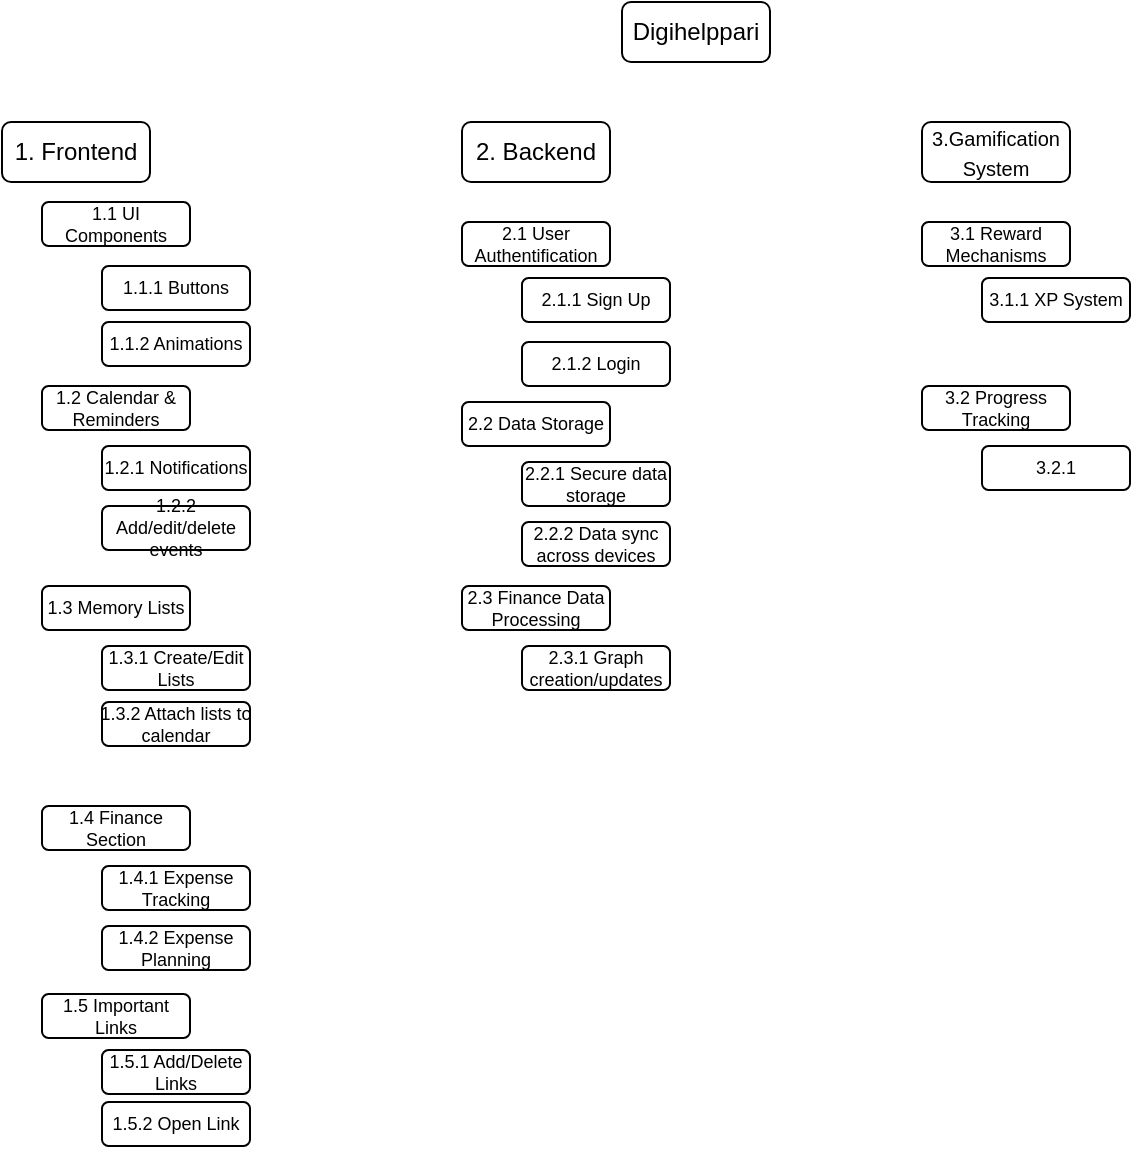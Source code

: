 <mxfile version="26.0.10">
  <diagram id="prtHgNgQTEPvFCAcTncT" name="Page-1">
    <mxGraphModel dx="2012" dy="653" grid="1" gridSize="10" guides="1" tooltips="1" connect="1" arrows="1" fold="1" page="1" pageScale="1" pageWidth="827" pageHeight="1169" math="0" shadow="0">
      <root>
        <mxCell id="0" />
        <mxCell id="1" parent="0" />
        <mxCell id="16awIQKgBBGIW1NUnGCz-1" value="Digihelppari" style="rounded=1;whiteSpace=wrap;html=1;" vertex="1" parent="1">
          <mxGeometry x="-450" y="50" width="74" height="30" as="geometry" />
        </mxCell>
        <mxCell id="16awIQKgBBGIW1NUnGCz-2" value="1. Frontend" style="rounded=1;whiteSpace=wrap;html=1;" vertex="1" parent="1">
          <mxGeometry x="-760" y="110" width="74" height="30" as="geometry" />
        </mxCell>
        <mxCell id="16awIQKgBBGIW1NUnGCz-3" value="2. Backend" style="rounded=1;whiteSpace=wrap;html=1;" vertex="1" parent="1">
          <mxGeometry x="-530" y="110" width="74" height="30" as="geometry" />
        </mxCell>
        <mxCell id="16awIQKgBBGIW1NUnGCz-4" value="&lt;font style=&quot;font-size: 10px;&quot;&gt;3.Gamification System&lt;/font&gt;" style="rounded=1;whiteSpace=wrap;html=1;" vertex="1" parent="1">
          <mxGeometry x="-300" y="110" width="74" height="30" as="geometry" />
        </mxCell>
        <mxCell id="16awIQKgBBGIW1NUnGCz-7" value="&lt;font&gt;1.1 UI Components&lt;/font&gt;" style="rounded=1;whiteSpace=wrap;html=1;fontSize=9;" vertex="1" parent="1">
          <mxGeometry x="-740" y="150" width="74" height="22" as="geometry" />
        </mxCell>
        <mxCell id="16awIQKgBBGIW1NUnGCz-8" value="&lt;font&gt;1.1.1 Buttons&lt;/font&gt;" style="rounded=1;whiteSpace=wrap;html=1;spacing=0;fontSize=9;" vertex="1" parent="1">
          <mxGeometry x="-710" y="182" width="74" height="22" as="geometry" />
        </mxCell>
        <mxCell id="16awIQKgBBGIW1NUnGCz-9" value="&lt;font&gt;1.1.2 Animations&lt;/font&gt;" style="rounded=1;whiteSpace=wrap;html=1;strokeWidth=1;spacing=0;fontSize=9;" vertex="1" parent="1">
          <mxGeometry x="-710" y="210" width="74" height="22" as="geometry" />
        </mxCell>
        <mxCell id="16awIQKgBBGIW1NUnGCz-10" value="&lt;font&gt;1.2 Calendar &amp;amp; Reminders&lt;font&gt;&lt;br&gt;&lt;/font&gt;&lt;/font&gt;" style="rounded=1;whiteSpace=wrap;html=1;spacing=0;fontSize=9;" vertex="1" parent="1">
          <mxGeometry x="-740" y="242" width="74" height="22" as="geometry" />
        </mxCell>
        <mxCell id="16awIQKgBBGIW1NUnGCz-11" value="&lt;font&gt;1.3 Memory Lists&lt;/font&gt;" style="rounded=1;whiteSpace=wrap;html=1;spacing=0;fontSize=9;" vertex="1" parent="1">
          <mxGeometry x="-740" y="342" width="74" height="22" as="geometry" />
        </mxCell>
        <mxCell id="16awIQKgBBGIW1NUnGCz-12" value="&lt;font&gt;1.4 Finance Section&lt;/font&gt;" style="rounded=1;whiteSpace=wrap;html=1;spacing=0;fontSize=9;" vertex="1" parent="1">
          <mxGeometry x="-740" y="452" width="74" height="22" as="geometry" />
        </mxCell>
        <mxCell id="16awIQKgBBGIW1NUnGCz-13" value="&lt;font&gt;1.5 Important Links&lt;/font&gt;" style="rounded=1;whiteSpace=wrap;html=1;spacing=0;fontSize=9;" vertex="1" parent="1">
          <mxGeometry x="-740" y="546" width="74" height="22" as="geometry" />
        </mxCell>
        <mxCell id="16awIQKgBBGIW1NUnGCz-15" value="&lt;font&gt;2.1 User Authentification&lt;/font&gt;" style="rounded=1;whiteSpace=wrap;html=1;spacing=0;fontSize=9;" vertex="1" parent="1">
          <mxGeometry x="-530" y="160" width="74" height="22" as="geometry" />
        </mxCell>
        <mxCell id="16awIQKgBBGIW1NUnGCz-16" value="&lt;font&gt;2.2 Data Storage&lt;/font&gt;" style="rounded=1;whiteSpace=wrap;html=1;spacing=0;fontSize=9;" vertex="1" parent="1">
          <mxGeometry x="-530" y="250" width="74" height="22" as="geometry" />
        </mxCell>
        <mxCell id="16awIQKgBBGIW1NUnGCz-17" value="&lt;font&gt;2.3 Finance Data Processing&lt;/font&gt;" style="rounded=1;whiteSpace=wrap;html=1;spacing=0;fontSize=9;" vertex="1" parent="1">
          <mxGeometry x="-530" y="342" width="74" height="22" as="geometry" />
        </mxCell>
        <mxCell id="16awIQKgBBGIW1NUnGCz-18" value="&lt;font&gt;3.1 Reward Mechanisms&lt;/font&gt;" style="rounded=1;whiteSpace=wrap;html=1;fontSize=9;" vertex="1" parent="1">
          <mxGeometry x="-300" y="160" width="74" height="22" as="geometry" />
        </mxCell>
        <mxCell id="16awIQKgBBGIW1NUnGCz-19" value="&lt;font&gt;3.2 Progress Tracking&lt;/font&gt;" style="rounded=1;whiteSpace=wrap;html=1;spacing=0;fontSize=9;" vertex="1" parent="1">
          <mxGeometry x="-300" y="242" width="74" height="22" as="geometry" />
        </mxCell>
        <mxCell id="16awIQKgBBGIW1NUnGCz-20" value="1.2.1 Notifications" style="rounded=1;whiteSpace=wrap;html=1;spacing=0;fontSize=9;" vertex="1" parent="1">
          <mxGeometry x="-710" y="272" width="74" height="22" as="geometry" />
        </mxCell>
        <mxCell id="16awIQKgBBGIW1NUnGCz-21" value="1.2.2 Add/edit/delete events" style="rounded=1;whiteSpace=wrap;html=1;spacing=0;fontSize=9;" vertex="1" parent="1">
          <mxGeometry x="-710" y="302" width="74" height="22" as="geometry" />
        </mxCell>
        <mxCell id="16awIQKgBBGIW1NUnGCz-22" value="1.3.1 Create/Edit Lists" style="rounded=1;whiteSpace=wrap;html=1;spacing=0;fontSize=9;" vertex="1" parent="1">
          <mxGeometry x="-710" y="372" width="74" height="22" as="geometry" />
        </mxCell>
        <mxCell id="16awIQKgBBGIW1NUnGCz-23" value="1.3.2 Attach lists to calendar" style="rounded=1;whiteSpace=wrap;html=1;spacing=0;fontSize=9;" vertex="1" parent="1">
          <mxGeometry x="-710" y="400" width="74" height="22" as="geometry" />
        </mxCell>
        <mxCell id="16awIQKgBBGIW1NUnGCz-24" value="1.4.1 Expense Tracking" style="rounded=1;whiteSpace=wrap;html=1;spacing=0;fontSize=9;" vertex="1" parent="1">
          <mxGeometry x="-710" y="482" width="74" height="22" as="geometry" />
        </mxCell>
        <mxCell id="16awIQKgBBGIW1NUnGCz-25" value="1.4.2 Expense Planning" style="rounded=1;whiteSpace=wrap;html=1;spacing=0;fontSize=9;" vertex="1" parent="1">
          <mxGeometry x="-710" y="512" width="74" height="22" as="geometry" />
        </mxCell>
        <mxCell id="16awIQKgBBGIW1NUnGCz-29" value="1.5.1 Add/Delete Links" style="rounded=1;whiteSpace=wrap;html=1;spacing=0;fontSize=9;" vertex="1" parent="1">
          <mxGeometry x="-710" y="574" width="74" height="22" as="geometry" />
        </mxCell>
        <mxCell id="16awIQKgBBGIW1NUnGCz-30" value="1.5.2 Open Link" style="rounded=1;whiteSpace=wrap;html=1;spacing=0;fontSize=9;" vertex="1" parent="1">
          <mxGeometry x="-710" y="600" width="74" height="22" as="geometry" />
        </mxCell>
        <mxCell id="16awIQKgBBGIW1NUnGCz-31" value="2.1.1 Sign Up" style="rounded=1;whiteSpace=wrap;html=1;spacing=0;fontSize=9;" vertex="1" parent="1">
          <mxGeometry x="-500" y="188" width="74" height="22" as="geometry" />
        </mxCell>
        <mxCell id="16awIQKgBBGIW1NUnGCz-32" value="2.1.2 Login" style="rounded=1;whiteSpace=wrap;html=1;spacing=0;fontSize=9;" vertex="1" parent="1">
          <mxGeometry x="-500" y="220" width="74" height="22" as="geometry" />
        </mxCell>
        <mxCell id="16awIQKgBBGIW1NUnGCz-33" value="&lt;font&gt;2.2.1 Secure data storage&lt;/font&gt;" style="rounded=1;whiteSpace=wrap;html=1;spacing=0;fontSize=9;" vertex="1" parent="1">
          <mxGeometry x="-500" y="280" width="74" height="22" as="geometry" />
        </mxCell>
        <mxCell id="16awIQKgBBGIW1NUnGCz-34" value="2.2.2 Data sync across devices" style="rounded=1;whiteSpace=wrap;html=1;spacing=0;fontSize=9;" vertex="1" parent="1">
          <mxGeometry x="-500" y="310" width="74" height="22" as="geometry" />
        </mxCell>
        <mxCell id="16awIQKgBBGIW1NUnGCz-35" value="2.3.1 Graph creation/updates " style="rounded=1;whiteSpace=wrap;html=1;spacing=0;fontSize=9;" vertex="1" parent="1">
          <mxGeometry x="-500" y="372" width="74" height="22" as="geometry" />
        </mxCell>
        <mxCell id="16awIQKgBBGIW1NUnGCz-37" value="3.2.1" style="rounded=1;whiteSpace=wrap;html=1;spacing=0;fontSize=9;" vertex="1" parent="1">
          <mxGeometry x="-270" y="272" width="74" height="22" as="geometry" />
        </mxCell>
        <mxCell id="16awIQKgBBGIW1NUnGCz-38" value="3.1.1 XP System" style="rounded=1;whiteSpace=wrap;html=1;spacing=0;fontSize=9;" vertex="1" parent="1">
          <mxGeometry x="-270" y="188" width="74" height="22" as="geometry" />
        </mxCell>
      </root>
    </mxGraphModel>
  </diagram>
</mxfile>
